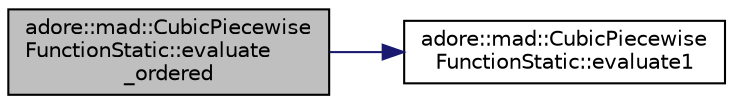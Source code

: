 digraph "adore::mad::CubicPiecewiseFunctionStatic::evaluate_ordered"
{
 // LATEX_PDF_SIZE
  edge [fontname="Helvetica",fontsize="10",labelfontname="Helvetica",labelfontsize="10"];
  node [fontname="Helvetica",fontsize="10",shape=record];
  rankdir="LR";
  Node1 [label="adore::mad::CubicPiecewise\lFunctionStatic::evaluate\l_ordered",height=0.2,width=0.4,color="black", fillcolor="grey75", style="filled", fontcolor="black",tooltip=" "];
  Node1 -> Node2 [color="midnightblue",fontsize="10",style="solid",fontname="Helvetica"];
  Node2 [label="adore::mad::CubicPiecewise\lFunctionStatic::evaluate1",height=0.2,width=0.4,color="black", fillcolor="white", style="filled",URL="$classadore_1_1mad_1_1CubicPiecewiseFunctionStatic.html#a12f2853fed270f293e4af6d5eeab29b1",tooltip=" "];
}
